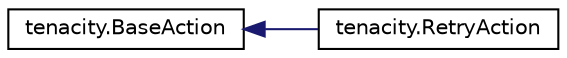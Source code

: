 digraph "Graphical Class Hierarchy"
{
 // LATEX_PDF_SIZE
  edge [fontname="Helvetica",fontsize="10",labelfontname="Helvetica",labelfontsize="10"];
  node [fontname="Helvetica",fontsize="10",shape=record];
  rankdir="LR";
  Node0 [label="tenacity.BaseAction",height=0.2,width=0.4,color="black", fillcolor="white", style="filled",URL="$classtenacity_1_1BaseAction.html",tooltip=" "];
  Node0 -> Node1 [dir="back",color="midnightblue",fontsize="10",style="solid",fontname="Helvetica"];
  Node1 [label="tenacity.RetryAction",height=0.2,width=0.4,color="black", fillcolor="white", style="filled",URL="$classtenacity_1_1RetryAction.html",tooltip=" "];
}
